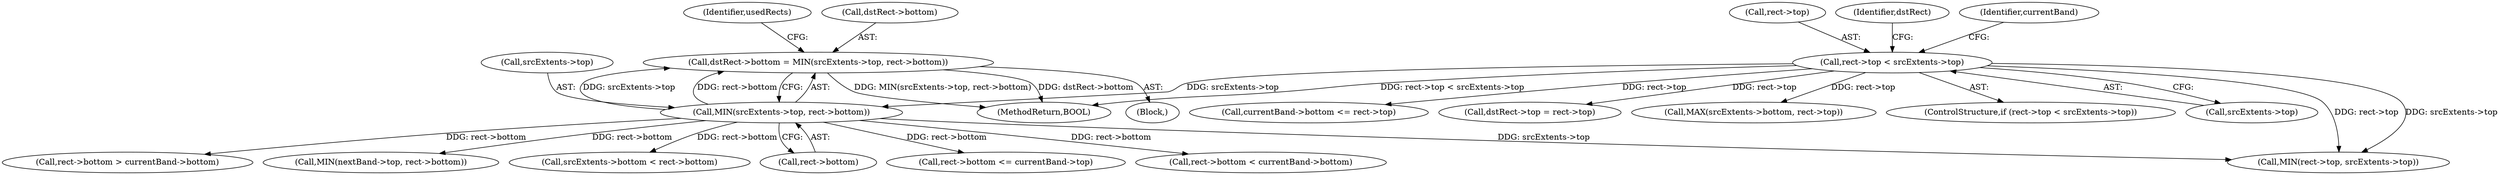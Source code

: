 digraph "0_FreeRDP_fc80ab45621bd966f70594c0b7393ec005a94007_2@pointer" {
"1000261" [label="(Call,dstRect->bottom = MIN(srcExtents->top, rect->bottom))"];
"1000265" [label="(Call,MIN(srcExtents->top, rect->bottom))"];
"1000232" [label="(Call,rect->top < srcExtents->top)"];
"1000294" [label="(Call,currentBand->bottom <= rect->top)"];
"1000239" [label="(Block,)"];
"1000488" [label="(Call,MIN(nextBand->top, rect->bottom))"];
"1000265" [label="(Call,MIN(srcExtents->top, rect->bottom))"];
"1000277" [label="(Identifier,currentBand)"];
"1000503" [label="(Call,srcExtents->bottom < rect->bottom)"];
"1000261" [label="(Call,dstRect->bottom = MIN(srcExtents->top, rect->bottom))"];
"1000269" [label="(Call,rect->bottom)"];
"1000266" [label="(Call,srcExtents->top)"];
"1000240" [label="(Call,dstRect->top = rect->top)"];
"1000236" [label="(Call,srcExtents->top)"];
"1000302" [label="(Call,rect->bottom <= currentBand->top)"];
"1000515" [label="(Call,MAX(srcExtents->bottom, rect->top))"];
"1000233" [label="(Call,rect->top)"];
"1000382" [label="(Call,rect->bottom < currentBand->bottom)"];
"1000273" [label="(Identifier,usedRects)"];
"1000231" [label="(ControlStructure,if (rect->top < srcExtents->top))"];
"1000242" [label="(Identifier,dstRect)"];
"1000450" [label="(Call,rect->bottom > currentBand->bottom)"];
"1000232" [label="(Call,rect->top < srcExtents->top)"];
"1000574" [label="(Call,MIN(rect->top, srcExtents->top))"];
"1000664" [label="(MethodReturn,BOOL)"];
"1000262" [label="(Call,dstRect->bottom)"];
"1000261" -> "1000239"  [label="AST: "];
"1000261" -> "1000265"  [label="CFG: "];
"1000262" -> "1000261"  [label="AST: "];
"1000265" -> "1000261"  [label="AST: "];
"1000273" -> "1000261"  [label="CFG: "];
"1000261" -> "1000664"  [label="DDG: MIN(srcExtents->top, rect->bottom)"];
"1000261" -> "1000664"  [label="DDG: dstRect->bottom"];
"1000265" -> "1000261"  [label="DDG: srcExtents->top"];
"1000265" -> "1000261"  [label="DDG: rect->bottom"];
"1000265" -> "1000269"  [label="CFG: "];
"1000266" -> "1000265"  [label="AST: "];
"1000269" -> "1000265"  [label="AST: "];
"1000232" -> "1000265"  [label="DDG: srcExtents->top"];
"1000265" -> "1000302"  [label="DDG: rect->bottom"];
"1000265" -> "1000382"  [label="DDG: rect->bottom"];
"1000265" -> "1000450"  [label="DDG: rect->bottom"];
"1000265" -> "1000488"  [label="DDG: rect->bottom"];
"1000265" -> "1000503"  [label="DDG: rect->bottom"];
"1000265" -> "1000574"  [label="DDG: srcExtents->top"];
"1000232" -> "1000231"  [label="AST: "];
"1000232" -> "1000236"  [label="CFG: "];
"1000233" -> "1000232"  [label="AST: "];
"1000236" -> "1000232"  [label="AST: "];
"1000242" -> "1000232"  [label="CFG: "];
"1000277" -> "1000232"  [label="CFG: "];
"1000232" -> "1000664"  [label="DDG: rect->top < srcExtents->top"];
"1000232" -> "1000240"  [label="DDG: rect->top"];
"1000232" -> "1000294"  [label="DDG: rect->top"];
"1000232" -> "1000515"  [label="DDG: rect->top"];
"1000232" -> "1000574"  [label="DDG: rect->top"];
"1000232" -> "1000574"  [label="DDG: srcExtents->top"];
}
